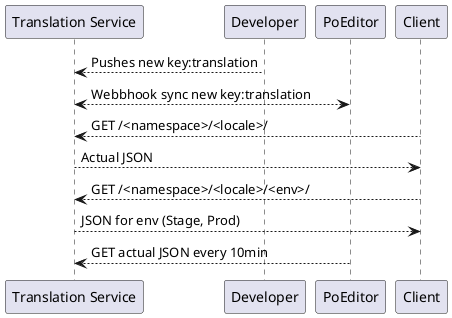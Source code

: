 @startuml

"Translation Service" <-- "Developer" : Pushes new key:translation
"Translation Service" <--> "PoEditor": Webbhook sync new key:translation

"Client" --> "Translation Service" : GET /<namespace>/<locale>/
"Translation Service" --> "Client" : Actual JSON

"Client" --> "Translation Service" : GET /<namespace>/<locale>/<env>/
"Translation Service" --> "Client" : JSON for env (Stage, Prod)

"Translation Service" <-- "PoEditor": GET actual JSON every 10min

@enduml